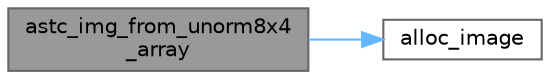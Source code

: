 digraph "astc_img_from_unorm8x4_array"
{
 // LATEX_PDF_SIZE
  bgcolor="transparent";
  edge [fontname=Helvetica,fontsize=10,labelfontname=Helvetica,labelfontsize=10];
  node [fontname=Helvetica,fontsize=10,shape=box,height=0.2,width=0.4];
  rankdir="LR";
  Node1 [id="Node000001",label="astc_img_from_unorm8x4\l_array",height=0.2,width=0.4,color="gray40", fillcolor="grey60", style="filled", fontcolor="black",tooltip="Create an image from a 2D byte data array."];
  Node1 -> Node2 [id="edge1_Node000001_Node000002",color="steelblue1",style="solid",tooltip=" "];
  Node2 [id="Node000002",label="alloc_image",height=0.2,width=0.4,color="grey40", fillcolor="white", style="filled",URL="$astcenccli__image_8cpp.html#a860f8be85c860429c0df12b581015b68",tooltip="Functions for creating in-memory ASTC image structures."];
}
